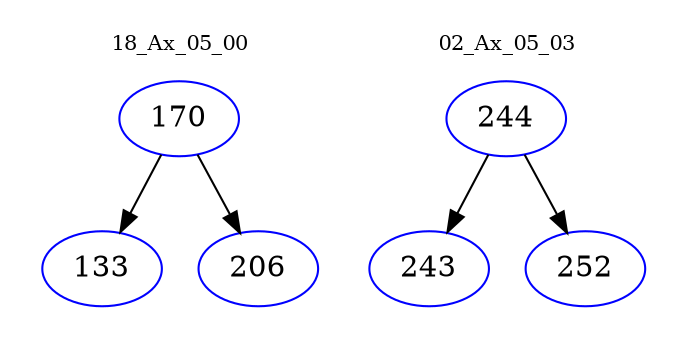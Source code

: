 digraph{
subgraph cluster_0 {
color = white
label = "18_Ax_05_00";
fontsize=10;
T0_170 [label="170", color="blue"]
T0_170 -> T0_133 [color="black"]
T0_133 [label="133", color="blue"]
T0_170 -> T0_206 [color="black"]
T0_206 [label="206", color="blue"]
}
subgraph cluster_1 {
color = white
label = "02_Ax_05_03";
fontsize=10;
T1_244 [label="244", color="blue"]
T1_244 -> T1_243 [color="black"]
T1_243 [label="243", color="blue"]
T1_244 -> T1_252 [color="black"]
T1_252 [label="252", color="blue"]
}
}
